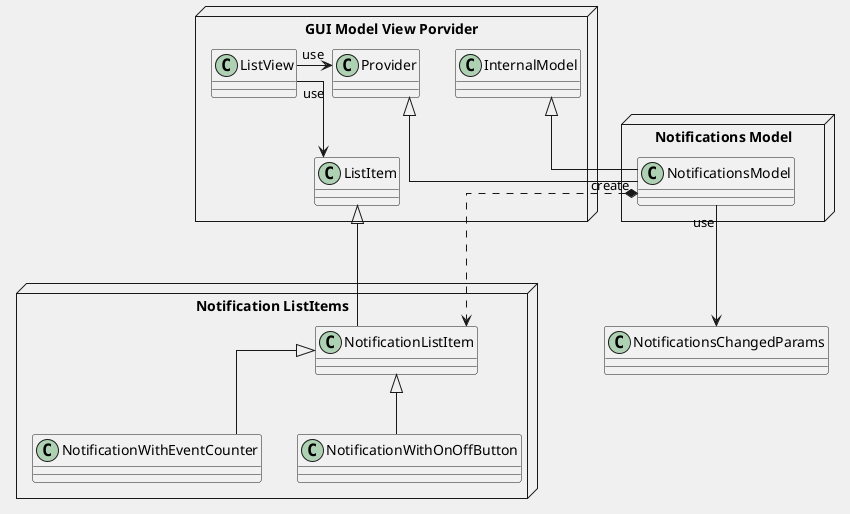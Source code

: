 @startuml
skinparam BackgroundColor F0F0F0

skinparam linetype ortho

node "GUI Model View Porvider" {
    class ListItem
    class ListView
    class InternalModel
    class Provider

    ListView "use"-l--> Provider
    ListView "use"--> ListItem
}
class "NotificationsChangedParams" as params

node "Notification ListItems"{
    class "NotificationListItem" as notifLI
    class "NotificationWithEventCounter" as notifCounter
    class "NotificationWithOnOffButton" as notifButton

    notifLI <|-- notifCounter
    notifLI <|-- notifButton
}

node "Notifications Model"{
    class "NotificationsModel" as model
}

model "create"*..-> notifLI
model "use"-d--> params

Provider <|-- model
InternalModel <|-- model
ListItem <|-- notifLI



@enduml
